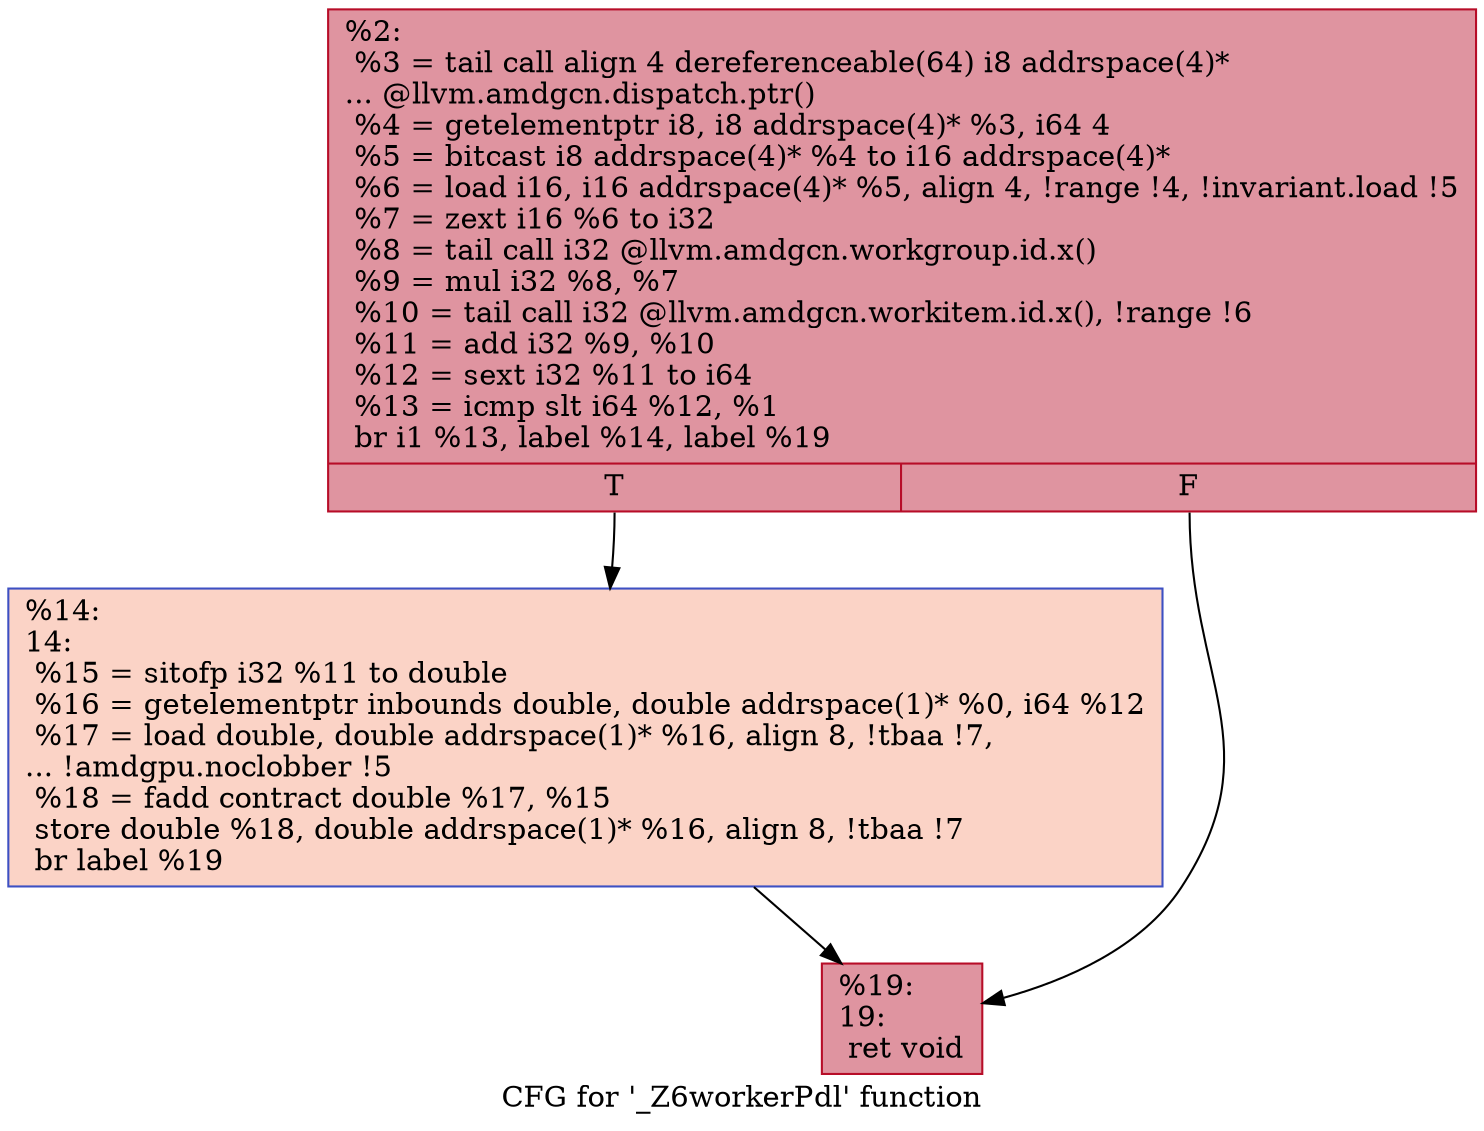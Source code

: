 digraph "CFG for '_Z6workerPdl' function" {
	label="CFG for '_Z6workerPdl' function";

	Node0x4ac8eb0 [shape=record,color="#b70d28ff", style=filled, fillcolor="#b70d2870",label="{%2:\l  %3 = tail call align 4 dereferenceable(64) i8 addrspace(4)*\l... @llvm.amdgcn.dispatch.ptr()\l  %4 = getelementptr i8, i8 addrspace(4)* %3, i64 4\l  %5 = bitcast i8 addrspace(4)* %4 to i16 addrspace(4)*\l  %6 = load i16, i16 addrspace(4)* %5, align 4, !range !4, !invariant.load !5\l  %7 = zext i16 %6 to i32\l  %8 = tail call i32 @llvm.amdgcn.workgroup.id.x()\l  %9 = mul i32 %8, %7\l  %10 = tail call i32 @llvm.amdgcn.workitem.id.x(), !range !6\l  %11 = add i32 %9, %10\l  %12 = sext i32 %11 to i64\l  %13 = icmp slt i64 %12, %1\l  br i1 %13, label %14, label %19\l|{<s0>T|<s1>F}}"];
	Node0x4ac8eb0:s0 -> Node0x4acae60;
	Node0x4ac8eb0:s1 -> Node0x4acaef0;
	Node0x4acae60 [shape=record,color="#3d50c3ff", style=filled, fillcolor="#f59c7d70",label="{%14:\l14:                                               \l  %15 = sitofp i32 %11 to double\l  %16 = getelementptr inbounds double, double addrspace(1)* %0, i64 %12\l  %17 = load double, double addrspace(1)* %16, align 8, !tbaa !7,\l... !amdgpu.noclobber !5\l  %18 = fadd contract double %17, %15\l  store double %18, double addrspace(1)* %16, align 8, !tbaa !7\l  br label %19\l}"];
	Node0x4acae60 -> Node0x4acaef0;
	Node0x4acaef0 [shape=record,color="#b70d28ff", style=filled, fillcolor="#b70d2870",label="{%19:\l19:                                               \l  ret void\l}"];
}
